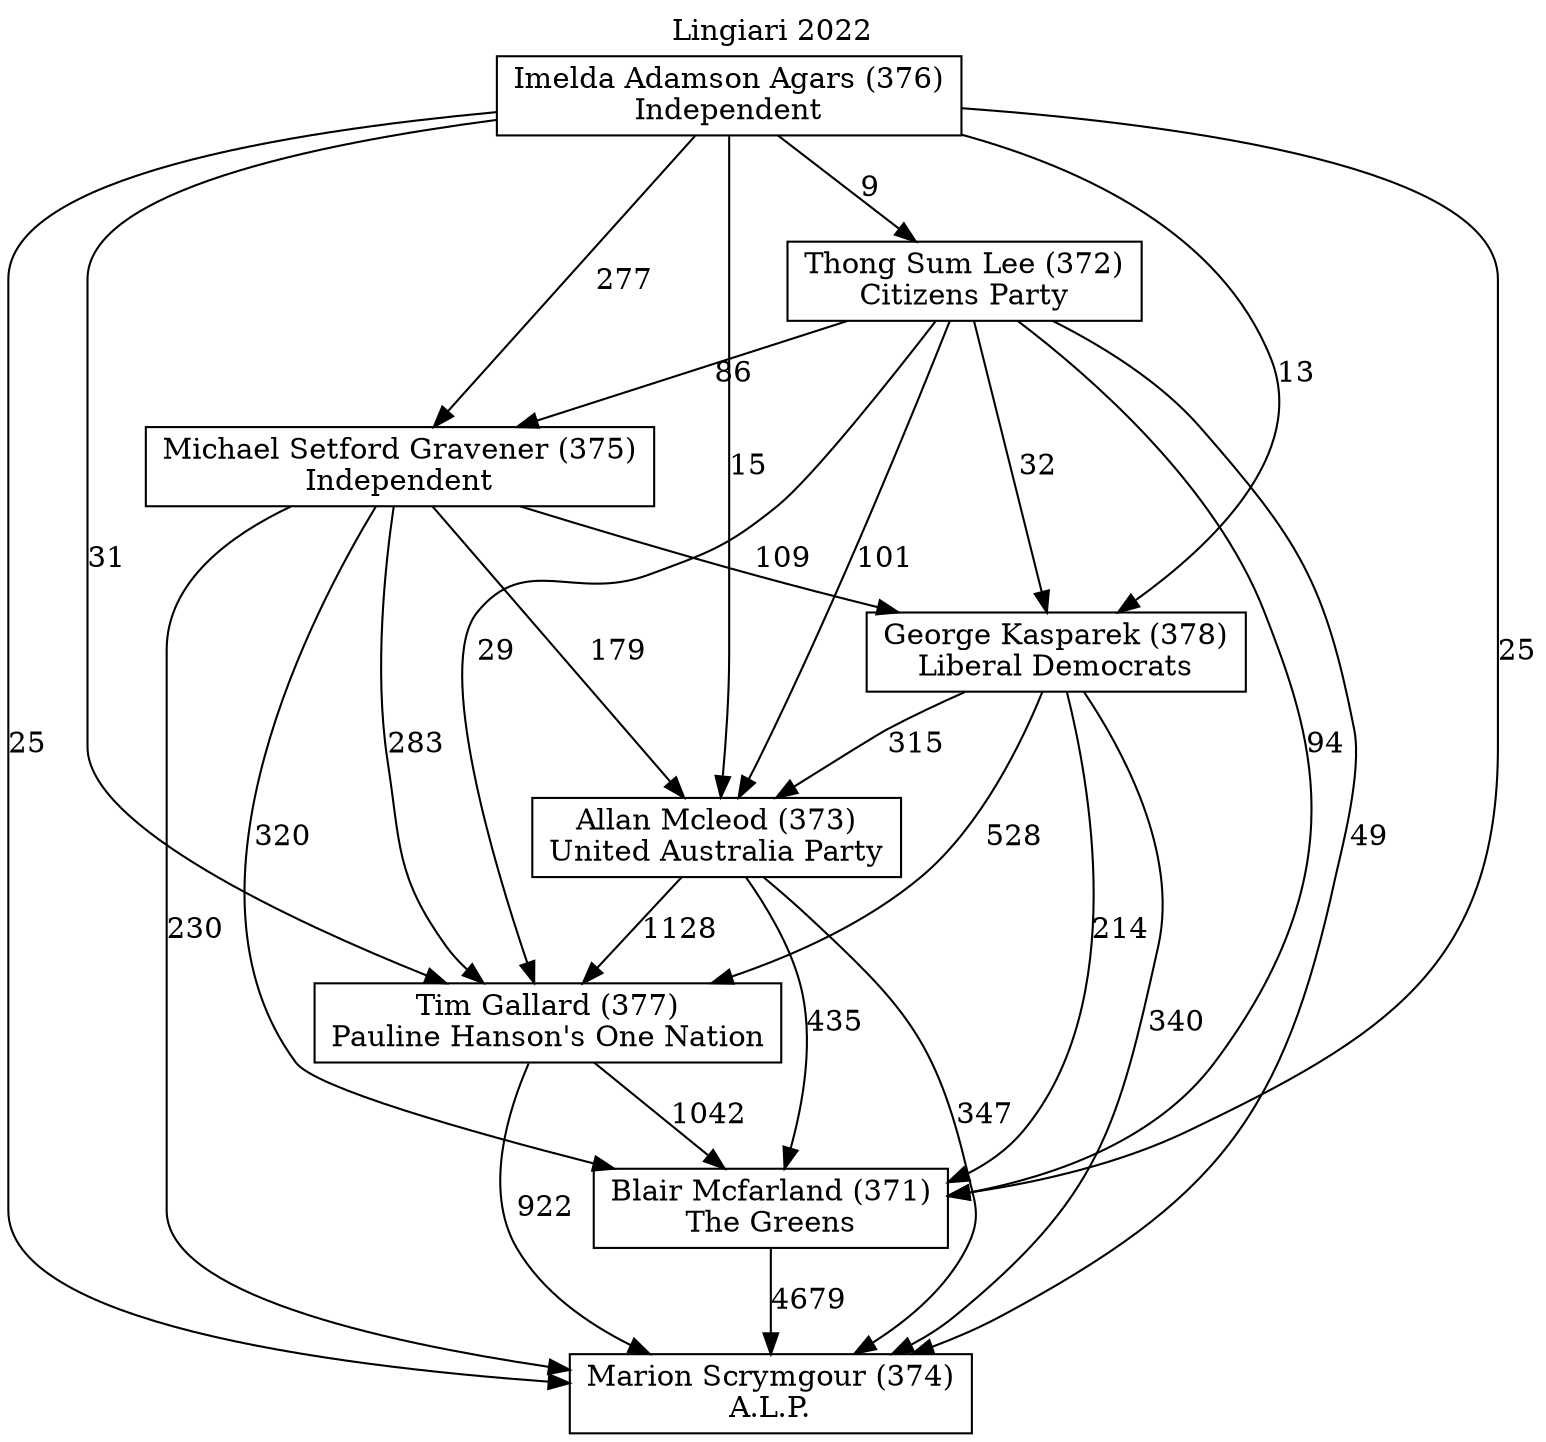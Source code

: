// House preference flow
digraph "Marion Scrymgour (374)_Lingiari_2022" {
	graph [label="Lingiari 2022" labelloc=t mclimit=10]
	node [shape=box]
	"Marion Scrymgour (374)" [label="Marion Scrymgour (374)
A.L.P."]
	"Thong Sum Lee (372)" [label="Thong Sum Lee (372)
Citizens Party"]
	"Tim Gallard (377)" [label="Tim Gallard (377)
Pauline Hanson's One Nation"]
	"Allan Mcleod (373)" [label="Allan Mcleod (373)
United Australia Party"]
	"Imelda Adamson Agars (376)" [label="Imelda Adamson Agars (376)
Independent"]
	"Michael Setford Gravener (375)" [label="Michael Setford Gravener (375)
Independent"]
	"George Kasparek (378)" [label="George Kasparek (378)
Liberal Democrats"]
	"Blair Mcfarland (371)" [label="Blair Mcfarland (371)
The Greens"]
	"George Kasparek (378)" -> "Marion Scrymgour (374)" [label=340]
	"Allan Mcleod (373)" -> "Marion Scrymgour (374)" [label=347]
	"Imelda Adamson Agars (376)" -> "Allan Mcleod (373)" [label=15]
	"Thong Sum Lee (372)" -> "Marion Scrymgour (374)" [label=49]
	"George Kasparek (378)" -> "Blair Mcfarland (371)" [label=214]
	"Thong Sum Lee (372)" -> "George Kasparek (378)" [label=32]
	"Allan Mcleod (373)" -> "Tim Gallard (377)" [label=1128]
	"Michael Setford Gravener (375)" -> "Allan Mcleod (373)" [label=179]
	"Blair Mcfarland (371)" -> "Marion Scrymgour (374)" [label=4679]
	"Imelda Adamson Agars (376)" -> "Michael Setford Gravener (375)" [label=277]
	"George Kasparek (378)" -> "Tim Gallard (377)" [label=528]
	"Thong Sum Lee (372)" -> "Tim Gallard (377)" [label=29]
	"George Kasparek (378)" -> "Allan Mcleod (373)" [label=315]
	"Thong Sum Lee (372)" -> "Blair Mcfarland (371)" [label=94]
	"Tim Gallard (377)" -> "Blair Mcfarland (371)" [label=1042]
	"Imelda Adamson Agars (376)" -> "Marion Scrymgour (374)" [label=25]
	"Imelda Adamson Agars (376)" -> "Blair Mcfarland (371)" [label=25]
	"Michael Setford Gravener (375)" -> "George Kasparek (378)" [label=109]
	"Michael Setford Gravener (375)" -> "Tim Gallard (377)" [label=283]
	"Michael Setford Gravener (375)" -> "Blair Mcfarland (371)" [label=320]
	"Tim Gallard (377)" -> "Marion Scrymgour (374)" [label=922]
	"Michael Setford Gravener (375)" -> "Marion Scrymgour (374)" [label=230]
	"Allan Mcleod (373)" -> "Blair Mcfarland (371)" [label=435]
	"Thong Sum Lee (372)" -> "Allan Mcleod (373)" [label=101]
	"Imelda Adamson Agars (376)" -> "George Kasparek (378)" [label=13]
	"Thong Sum Lee (372)" -> "Michael Setford Gravener (375)" [label=86]
	"Imelda Adamson Agars (376)" -> "Tim Gallard (377)" [label=31]
	"Imelda Adamson Agars (376)" -> "Thong Sum Lee (372)" [label=9]
}
